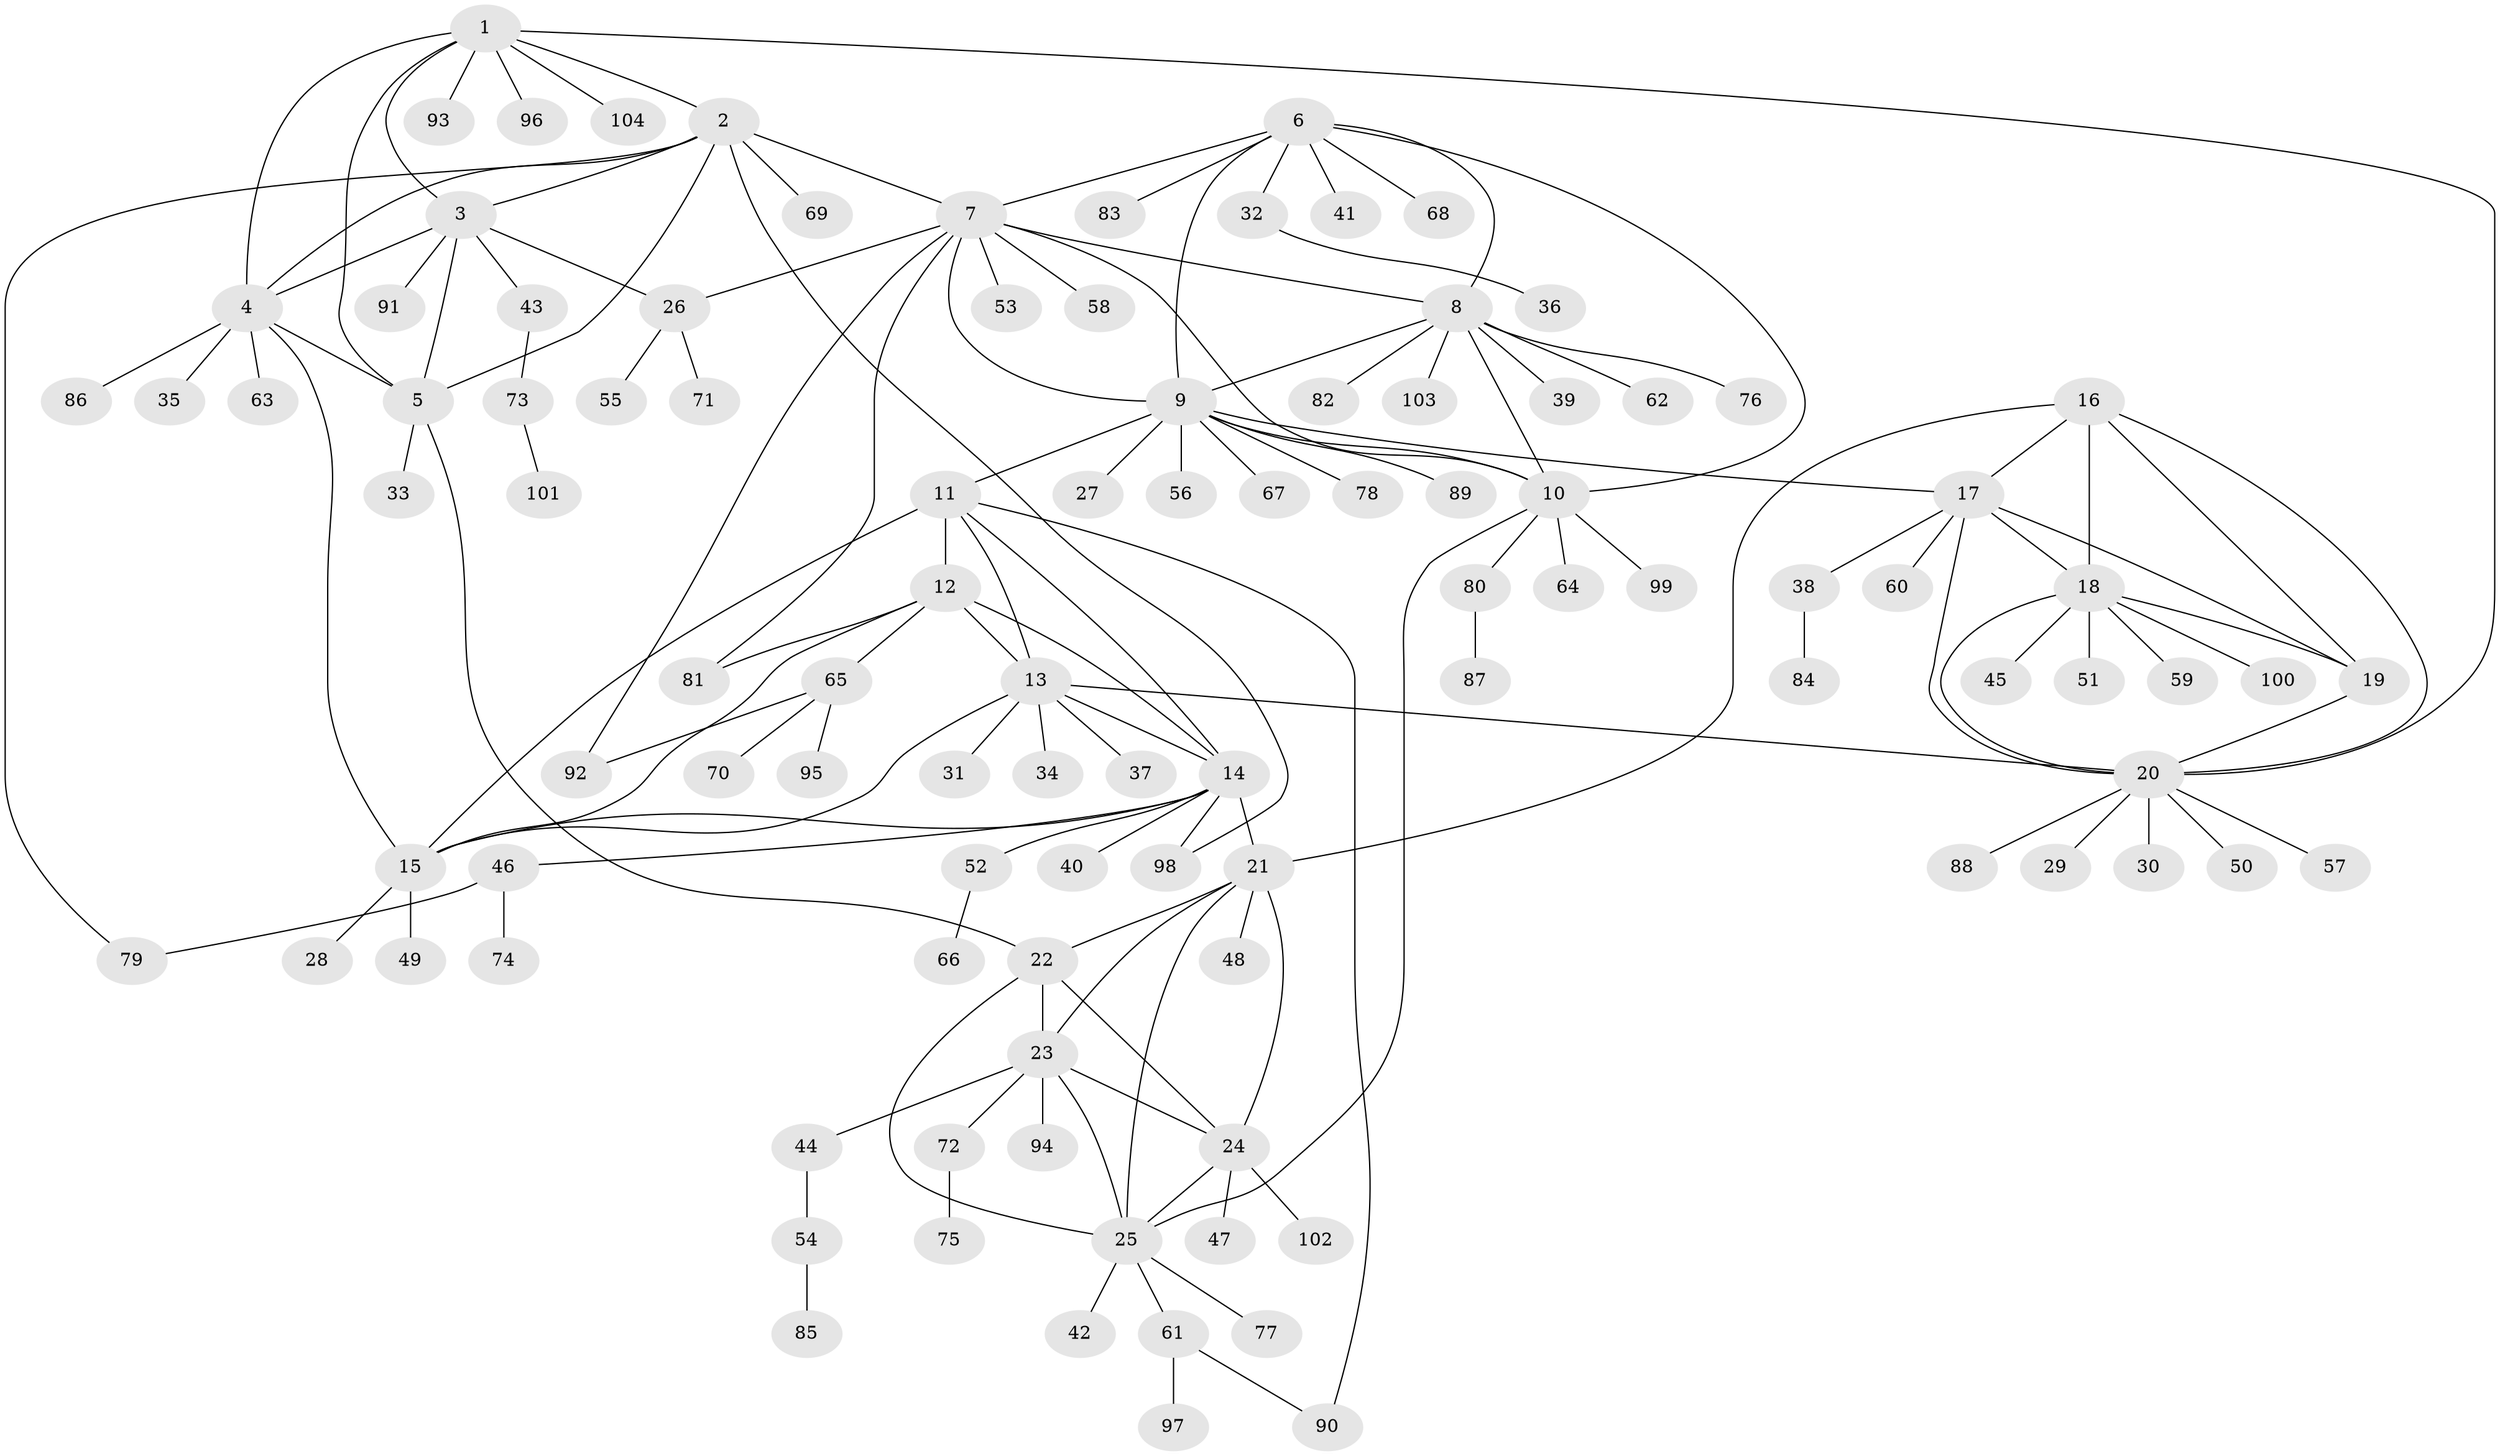 // coarse degree distribution, {8: 0.05555555555555555, 7: 0.05555555555555555, 6: 0.08333333333333333, 12: 0.013888888888888888, 5: 0.05555555555555555, 9: 0.013888888888888888, 4: 0.027777777777777776, 11: 0.013888888888888888, 1: 0.5694444444444444, 2: 0.09722222222222222, 3: 0.013888888888888888}
// Generated by graph-tools (version 1.1) at 2025/19/03/04/25 18:19:37]
// undirected, 104 vertices, 145 edges
graph export_dot {
graph [start="1"]
  node [color=gray90,style=filled];
  1;
  2;
  3;
  4;
  5;
  6;
  7;
  8;
  9;
  10;
  11;
  12;
  13;
  14;
  15;
  16;
  17;
  18;
  19;
  20;
  21;
  22;
  23;
  24;
  25;
  26;
  27;
  28;
  29;
  30;
  31;
  32;
  33;
  34;
  35;
  36;
  37;
  38;
  39;
  40;
  41;
  42;
  43;
  44;
  45;
  46;
  47;
  48;
  49;
  50;
  51;
  52;
  53;
  54;
  55;
  56;
  57;
  58;
  59;
  60;
  61;
  62;
  63;
  64;
  65;
  66;
  67;
  68;
  69;
  70;
  71;
  72;
  73;
  74;
  75;
  76;
  77;
  78;
  79;
  80;
  81;
  82;
  83;
  84;
  85;
  86;
  87;
  88;
  89;
  90;
  91;
  92;
  93;
  94;
  95;
  96;
  97;
  98;
  99;
  100;
  101;
  102;
  103;
  104;
  1 -- 2;
  1 -- 3;
  1 -- 4;
  1 -- 5;
  1 -- 20;
  1 -- 93;
  1 -- 96;
  1 -- 104;
  2 -- 3;
  2 -- 4;
  2 -- 5;
  2 -- 7;
  2 -- 69;
  2 -- 79;
  2 -- 98;
  3 -- 4;
  3 -- 5;
  3 -- 26;
  3 -- 43;
  3 -- 91;
  4 -- 5;
  4 -- 15;
  4 -- 35;
  4 -- 63;
  4 -- 86;
  5 -- 22;
  5 -- 33;
  6 -- 7;
  6 -- 8;
  6 -- 9;
  6 -- 10;
  6 -- 32;
  6 -- 41;
  6 -- 68;
  6 -- 83;
  7 -- 8;
  7 -- 9;
  7 -- 10;
  7 -- 26;
  7 -- 53;
  7 -- 58;
  7 -- 81;
  7 -- 92;
  8 -- 9;
  8 -- 10;
  8 -- 39;
  8 -- 62;
  8 -- 76;
  8 -- 82;
  8 -- 103;
  9 -- 10;
  9 -- 11;
  9 -- 17;
  9 -- 27;
  9 -- 56;
  9 -- 67;
  9 -- 78;
  9 -- 89;
  10 -- 25;
  10 -- 64;
  10 -- 80;
  10 -- 99;
  11 -- 12;
  11 -- 13;
  11 -- 14;
  11 -- 15;
  11 -- 90;
  12 -- 13;
  12 -- 14;
  12 -- 15;
  12 -- 65;
  12 -- 81;
  13 -- 14;
  13 -- 15;
  13 -- 20;
  13 -- 31;
  13 -- 34;
  13 -- 37;
  14 -- 15;
  14 -- 21;
  14 -- 40;
  14 -- 46;
  14 -- 52;
  14 -- 98;
  15 -- 28;
  15 -- 49;
  16 -- 17;
  16 -- 18;
  16 -- 19;
  16 -- 20;
  16 -- 21;
  17 -- 18;
  17 -- 19;
  17 -- 20;
  17 -- 38;
  17 -- 60;
  18 -- 19;
  18 -- 20;
  18 -- 45;
  18 -- 51;
  18 -- 59;
  18 -- 100;
  19 -- 20;
  20 -- 29;
  20 -- 30;
  20 -- 50;
  20 -- 57;
  20 -- 88;
  21 -- 22;
  21 -- 23;
  21 -- 24;
  21 -- 25;
  21 -- 48;
  22 -- 23;
  22 -- 24;
  22 -- 25;
  23 -- 24;
  23 -- 25;
  23 -- 44;
  23 -- 72;
  23 -- 94;
  24 -- 25;
  24 -- 47;
  24 -- 102;
  25 -- 42;
  25 -- 61;
  25 -- 77;
  26 -- 55;
  26 -- 71;
  32 -- 36;
  38 -- 84;
  43 -- 73;
  44 -- 54;
  46 -- 74;
  46 -- 79;
  52 -- 66;
  54 -- 85;
  61 -- 90;
  61 -- 97;
  65 -- 70;
  65 -- 92;
  65 -- 95;
  72 -- 75;
  73 -- 101;
  80 -- 87;
}
